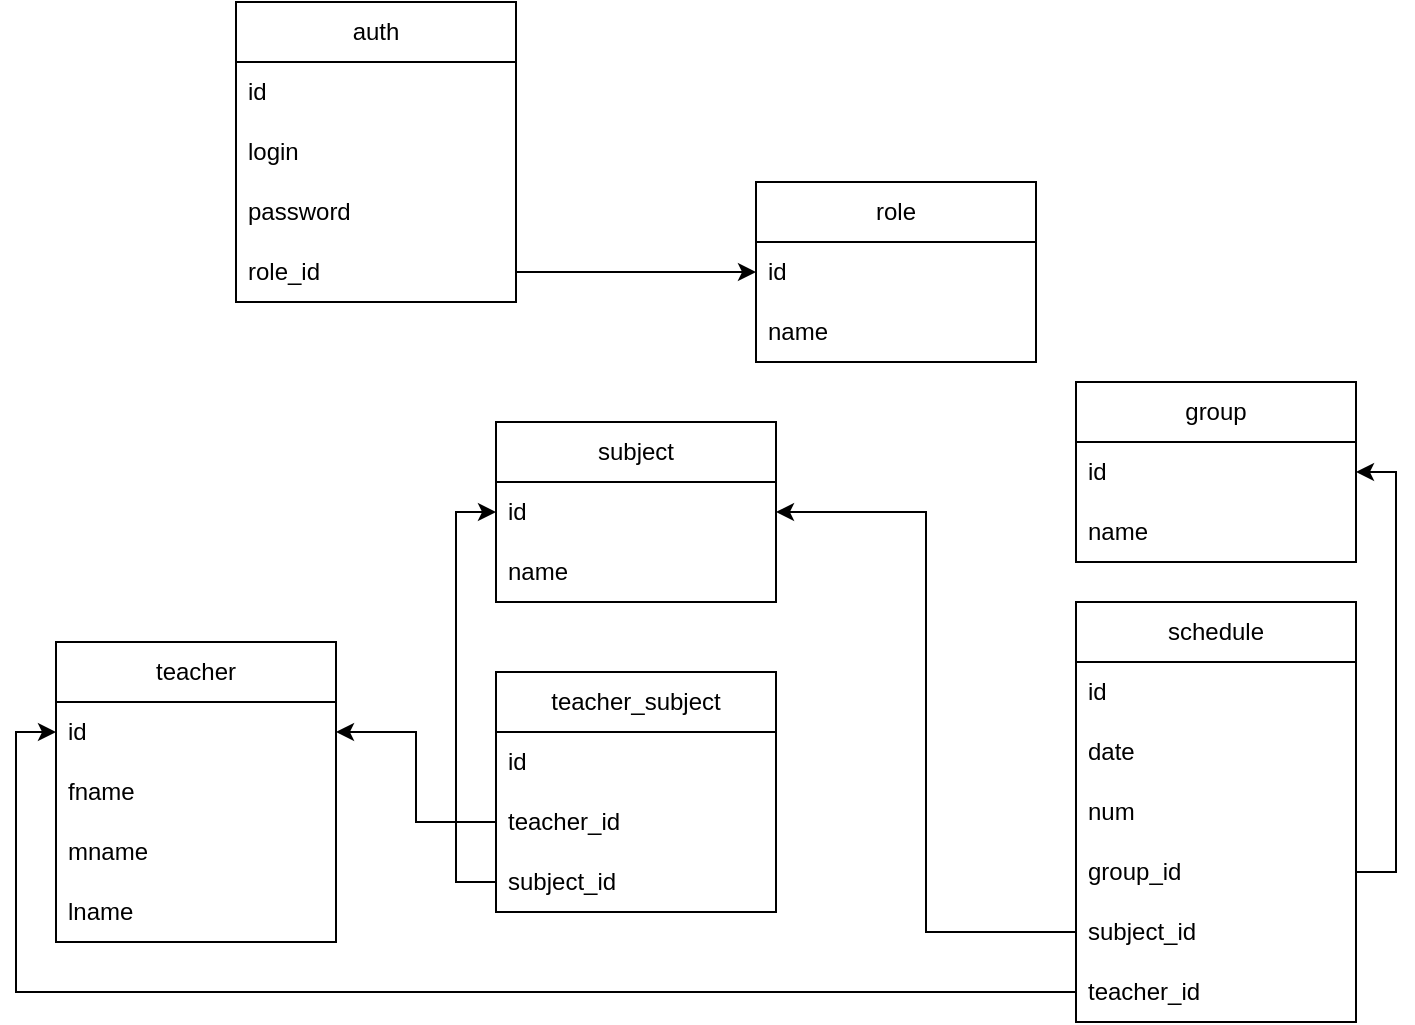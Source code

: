 <mxfile version="22.1.7" type="device">
  <diagram name="Страница — 1" id="FOT8PENmHjy0RpLZGJws">
    <mxGraphModel dx="1621" dy="575" grid="1" gridSize="10" guides="1" tooltips="1" connect="1" arrows="1" fold="1" page="1" pageScale="1" pageWidth="827" pageHeight="1169" math="0" shadow="0">
      <root>
        <mxCell id="0" />
        <mxCell id="1" parent="0" />
        <mxCell id="S8rjCuV7Iz3iiqbD4H1w-1" value="auth" style="swimlane;fontStyle=0;childLayout=stackLayout;horizontal=1;startSize=30;horizontalStack=0;resizeParent=1;resizeParentMax=0;resizeLast=0;collapsible=1;marginBottom=0;whiteSpace=wrap;html=1;" parent="1" vertex="1">
          <mxGeometry x="100" y="60" width="140" height="150" as="geometry" />
        </mxCell>
        <mxCell id="S8rjCuV7Iz3iiqbD4H1w-2" value="id" style="text;strokeColor=none;fillColor=none;align=left;verticalAlign=middle;spacingLeft=4;spacingRight=4;overflow=hidden;points=[[0,0.5],[1,0.5]];portConstraint=eastwest;rotatable=0;whiteSpace=wrap;html=1;" parent="S8rjCuV7Iz3iiqbD4H1w-1" vertex="1">
          <mxGeometry y="30" width="140" height="30" as="geometry" />
        </mxCell>
        <mxCell id="S8rjCuV7Iz3iiqbD4H1w-4" value="login" style="text;strokeColor=none;fillColor=none;align=left;verticalAlign=middle;spacingLeft=4;spacingRight=4;overflow=hidden;points=[[0,0.5],[1,0.5]];portConstraint=eastwest;rotatable=0;whiteSpace=wrap;html=1;" parent="S8rjCuV7Iz3iiqbD4H1w-1" vertex="1">
          <mxGeometry y="60" width="140" height="30" as="geometry" />
        </mxCell>
        <mxCell id="S8rjCuV7Iz3iiqbD4H1w-13" value="password" style="text;strokeColor=none;fillColor=none;align=left;verticalAlign=middle;spacingLeft=4;spacingRight=4;overflow=hidden;points=[[0,0.5],[1,0.5]];portConstraint=eastwest;rotatable=0;whiteSpace=wrap;html=1;" parent="S8rjCuV7Iz3iiqbD4H1w-1" vertex="1">
          <mxGeometry y="90" width="140" height="30" as="geometry" />
        </mxCell>
        <mxCell id="S8rjCuV7Iz3iiqbD4H1w-3" value="role_id" style="text;strokeColor=none;fillColor=none;align=left;verticalAlign=middle;spacingLeft=4;spacingRight=4;overflow=hidden;points=[[0,0.5],[1,0.5]];portConstraint=eastwest;rotatable=0;whiteSpace=wrap;html=1;" parent="S8rjCuV7Iz3iiqbD4H1w-1" vertex="1">
          <mxGeometry y="120" width="140" height="30" as="geometry" />
        </mxCell>
        <mxCell id="S8rjCuV7Iz3iiqbD4H1w-5" value="role" style="swimlane;fontStyle=0;childLayout=stackLayout;horizontal=1;startSize=30;horizontalStack=0;resizeParent=1;resizeParentMax=0;resizeLast=0;collapsible=1;marginBottom=0;whiteSpace=wrap;html=1;" parent="1" vertex="1">
          <mxGeometry x="360" y="150" width="140" height="90" as="geometry" />
        </mxCell>
        <mxCell id="S8rjCuV7Iz3iiqbD4H1w-6" value="id" style="text;strokeColor=none;fillColor=none;align=left;verticalAlign=middle;spacingLeft=4;spacingRight=4;overflow=hidden;points=[[0,0.5],[1,0.5]];portConstraint=eastwest;rotatable=0;whiteSpace=wrap;html=1;" parent="S8rjCuV7Iz3iiqbD4H1w-5" vertex="1">
          <mxGeometry y="30" width="140" height="30" as="geometry" />
        </mxCell>
        <mxCell id="S8rjCuV7Iz3iiqbD4H1w-7" value="name" style="text;strokeColor=none;fillColor=none;align=left;verticalAlign=middle;spacingLeft=4;spacingRight=4;overflow=hidden;points=[[0,0.5],[1,0.5]];portConstraint=eastwest;rotatable=0;whiteSpace=wrap;html=1;" parent="S8rjCuV7Iz3iiqbD4H1w-5" vertex="1">
          <mxGeometry y="60" width="140" height="30" as="geometry" />
        </mxCell>
        <mxCell id="S8rjCuV7Iz3iiqbD4H1w-14" style="edgeStyle=orthogonalEdgeStyle;rounded=0;orthogonalLoop=1;jettySize=auto;html=1;exitX=1;exitY=0.5;exitDx=0;exitDy=0;entryX=0;entryY=0.5;entryDx=0;entryDy=0;" parent="1" source="S8rjCuV7Iz3iiqbD4H1w-3" target="S8rjCuV7Iz3iiqbD4H1w-6" edge="1">
          <mxGeometry relative="1" as="geometry" />
        </mxCell>
        <mxCell id="S8rjCuV7Iz3iiqbD4H1w-15" value="teacher" style="swimlane;fontStyle=0;childLayout=stackLayout;horizontal=1;startSize=30;horizontalStack=0;resizeParent=1;resizeParentMax=0;resizeLast=0;collapsible=1;marginBottom=0;whiteSpace=wrap;html=1;" parent="1" vertex="1">
          <mxGeometry x="10" y="380" width="140" height="150" as="geometry" />
        </mxCell>
        <mxCell id="S8rjCuV7Iz3iiqbD4H1w-16" value="id" style="text;strokeColor=none;fillColor=none;align=left;verticalAlign=middle;spacingLeft=4;spacingRight=4;overflow=hidden;points=[[0,0.5],[1,0.5]];portConstraint=eastwest;rotatable=0;whiteSpace=wrap;html=1;" parent="S8rjCuV7Iz3iiqbD4H1w-15" vertex="1">
          <mxGeometry y="30" width="140" height="30" as="geometry" />
        </mxCell>
        <mxCell id="S8rjCuV7Iz3iiqbD4H1w-17" value="fname" style="text;strokeColor=none;fillColor=none;align=left;verticalAlign=middle;spacingLeft=4;spacingRight=4;overflow=hidden;points=[[0,0.5],[1,0.5]];portConstraint=eastwest;rotatable=0;whiteSpace=wrap;html=1;" parent="S8rjCuV7Iz3iiqbD4H1w-15" vertex="1">
          <mxGeometry y="60" width="140" height="30" as="geometry" />
        </mxCell>
        <mxCell id="S8rjCuV7Iz3iiqbD4H1w-18" value="mname" style="text;strokeColor=none;fillColor=none;align=left;verticalAlign=middle;spacingLeft=4;spacingRight=4;overflow=hidden;points=[[0,0.5],[1,0.5]];portConstraint=eastwest;rotatable=0;whiteSpace=wrap;html=1;" parent="S8rjCuV7Iz3iiqbD4H1w-15" vertex="1">
          <mxGeometry y="90" width="140" height="30" as="geometry" />
        </mxCell>
        <mxCell id="S8rjCuV7Iz3iiqbD4H1w-19" value="lname" style="text;strokeColor=none;fillColor=none;align=left;verticalAlign=middle;spacingLeft=4;spacingRight=4;overflow=hidden;points=[[0,0.5],[1,0.5]];portConstraint=eastwest;rotatable=0;whiteSpace=wrap;html=1;" parent="S8rjCuV7Iz3iiqbD4H1w-15" vertex="1">
          <mxGeometry y="120" width="140" height="30" as="geometry" />
        </mxCell>
        <mxCell id="S8rjCuV7Iz3iiqbD4H1w-22" value="subject" style="swimlane;fontStyle=0;childLayout=stackLayout;horizontal=1;startSize=30;horizontalStack=0;resizeParent=1;resizeParentMax=0;resizeLast=0;collapsible=1;marginBottom=0;whiteSpace=wrap;html=1;" parent="1" vertex="1">
          <mxGeometry x="230" y="270" width="140" height="90" as="geometry" />
        </mxCell>
        <mxCell id="S8rjCuV7Iz3iiqbD4H1w-23" value="id" style="text;strokeColor=none;fillColor=none;align=left;verticalAlign=middle;spacingLeft=4;spacingRight=4;overflow=hidden;points=[[0,0.5],[1,0.5]];portConstraint=eastwest;rotatable=0;whiteSpace=wrap;html=1;" parent="S8rjCuV7Iz3iiqbD4H1w-22" vertex="1">
          <mxGeometry y="30" width="140" height="30" as="geometry" />
        </mxCell>
        <mxCell id="S8rjCuV7Iz3iiqbD4H1w-24" value="name" style="text;strokeColor=none;fillColor=none;align=left;verticalAlign=middle;spacingLeft=4;spacingRight=4;overflow=hidden;points=[[0,0.5],[1,0.5]];portConstraint=eastwest;rotatable=0;whiteSpace=wrap;html=1;" parent="S8rjCuV7Iz3iiqbD4H1w-22" vertex="1">
          <mxGeometry y="60" width="140" height="30" as="geometry" />
        </mxCell>
        <mxCell id="S8rjCuV7Iz3iiqbD4H1w-26" value="group" style="swimlane;fontStyle=0;childLayout=stackLayout;horizontal=1;startSize=30;horizontalStack=0;resizeParent=1;resizeParentMax=0;resizeLast=0;collapsible=1;marginBottom=0;whiteSpace=wrap;html=1;" parent="1" vertex="1">
          <mxGeometry x="520" y="250" width="140" height="90" as="geometry" />
        </mxCell>
        <mxCell id="S8rjCuV7Iz3iiqbD4H1w-27" value="id" style="text;strokeColor=none;fillColor=none;align=left;verticalAlign=middle;spacingLeft=4;spacingRight=4;overflow=hidden;points=[[0,0.5],[1,0.5]];portConstraint=eastwest;rotatable=0;whiteSpace=wrap;html=1;" parent="S8rjCuV7Iz3iiqbD4H1w-26" vertex="1">
          <mxGeometry y="30" width="140" height="30" as="geometry" />
        </mxCell>
        <mxCell id="S8rjCuV7Iz3iiqbD4H1w-28" value="name" style="text;strokeColor=none;fillColor=none;align=left;verticalAlign=middle;spacingLeft=4;spacingRight=4;overflow=hidden;points=[[0,0.5],[1,0.5]];portConstraint=eastwest;rotatable=0;whiteSpace=wrap;html=1;" parent="S8rjCuV7Iz3iiqbD4H1w-26" vertex="1">
          <mxGeometry y="60" width="140" height="30" as="geometry" />
        </mxCell>
        <mxCell id="2Iq4ArLTUvOnZj25QYOy-5" value="schedule" style="swimlane;fontStyle=0;childLayout=stackLayout;horizontal=1;startSize=30;horizontalStack=0;resizeParent=1;resizeParentMax=0;resizeLast=0;collapsible=1;marginBottom=0;whiteSpace=wrap;html=1;" vertex="1" parent="1">
          <mxGeometry x="520" y="360" width="140" height="210" as="geometry" />
        </mxCell>
        <mxCell id="2Iq4ArLTUvOnZj25QYOy-6" value="id" style="text;strokeColor=none;fillColor=none;align=left;verticalAlign=middle;spacingLeft=4;spacingRight=4;overflow=hidden;points=[[0,0.5],[1,0.5]];portConstraint=eastwest;rotatable=0;whiteSpace=wrap;html=1;" vertex="1" parent="2Iq4ArLTUvOnZj25QYOy-5">
          <mxGeometry y="30" width="140" height="30" as="geometry" />
        </mxCell>
        <mxCell id="2Iq4ArLTUvOnZj25QYOy-7" value="date" style="text;strokeColor=none;fillColor=none;align=left;verticalAlign=middle;spacingLeft=4;spacingRight=4;overflow=hidden;points=[[0,0.5],[1,0.5]];portConstraint=eastwest;rotatable=0;whiteSpace=wrap;html=1;" vertex="1" parent="2Iq4ArLTUvOnZj25QYOy-5">
          <mxGeometry y="60" width="140" height="30" as="geometry" />
        </mxCell>
        <mxCell id="2Iq4ArLTUvOnZj25QYOy-10" value="num" style="text;strokeColor=none;fillColor=none;align=left;verticalAlign=middle;spacingLeft=4;spacingRight=4;overflow=hidden;points=[[0,0.5],[1,0.5]];portConstraint=eastwest;rotatable=0;whiteSpace=wrap;html=1;" vertex="1" parent="2Iq4ArLTUvOnZj25QYOy-5">
          <mxGeometry y="90" width="140" height="30" as="geometry" />
        </mxCell>
        <mxCell id="2Iq4ArLTUvOnZj25QYOy-8" value="group_id" style="text;strokeColor=none;fillColor=none;align=left;verticalAlign=middle;spacingLeft=4;spacingRight=4;overflow=hidden;points=[[0,0.5],[1,0.5]];portConstraint=eastwest;rotatable=0;whiteSpace=wrap;html=1;" vertex="1" parent="2Iq4ArLTUvOnZj25QYOy-5">
          <mxGeometry y="120" width="140" height="30" as="geometry" />
        </mxCell>
        <mxCell id="2Iq4ArLTUvOnZj25QYOy-9" value="subject_id" style="text;strokeColor=none;fillColor=none;align=left;verticalAlign=middle;spacingLeft=4;spacingRight=4;overflow=hidden;points=[[0,0.5],[1,0.5]];portConstraint=eastwest;rotatable=0;whiteSpace=wrap;html=1;" vertex="1" parent="2Iq4ArLTUvOnZj25QYOy-5">
          <mxGeometry y="150" width="140" height="30" as="geometry" />
        </mxCell>
        <mxCell id="2Iq4ArLTUvOnZj25QYOy-11" value="teacher_id" style="text;strokeColor=none;fillColor=none;align=left;verticalAlign=middle;spacingLeft=4;spacingRight=4;overflow=hidden;points=[[0,0.5],[1,0.5]];portConstraint=eastwest;rotatable=0;whiteSpace=wrap;html=1;" vertex="1" parent="2Iq4ArLTUvOnZj25QYOy-5">
          <mxGeometry y="180" width="140" height="30" as="geometry" />
        </mxCell>
        <mxCell id="2Iq4ArLTUvOnZj25QYOy-12" value="teacher_subject" style="swimlane;fontStyle=0;childLayout=stackLayout;horizontal=1;startSize=30;horizontalStack=0;resizeParent=1;resizeParentMax=0;resizeLast=0;collapsible=1;marginBottom=0;whiteSpace=wrap;html=1;" vertex="1" parent="1">
          <mxGeometry x="230" y="395" width="140" height="120" as="geometry" />
        </mxCell>
        <mxCell id="2Iq4ArLTUvOnZj25QYOy-13" value="id" style="text;strokeColor=none;fillColor=none;align=left;verticalAlign=middle;spacingLeft=4;spacingRight=4;overflow=hidden;points=[[0,0.5],[1,0.5]];portConstraint=eastwest;rotatable=0;whiteSpace=wrap;html=1;" vertex="1" parent="2Iq4ArLTUvOnZj25QYOy-12">
          <mxGeometry y="30" width="140" height="30" as="geometry" />
        </mxCell>
        <mxCell id="2Iq4ArLTUvOnZj25QYOy-14" value="teacher_id" style="text;strokeColor=none;fillColor=none;align=left;verticalAlign=middle;spacingLeft=4;spacingRight=4;overflow=hidden;points=[[0,0.5],[1,0.5]];portConstraint=eastwest;rotatable=0;whiteSpace=wrap;html=1;" vertex="1" parent="2Iq4ArLTUvOnZj25QYOy-12">
          <mxGeometry y="60" width="140" height="30" as="geometry" />
        </mxCell>
        <mxCell id="2Iq4ArLTUvOnZj25QYOy-15" value="subject_id" style="text;strokeColor=none;fillColor=none;align=left;verticalAlign=middle;spacingLeft=4;spacingRight=4;overflow=hidden;points=[[0,0.5],[1,0.5]];portConstraint=eastwest;rotatable=0;whiteSpace=wrap;html=1;" vertex="1" parent="2Iq4ArLTUvOnZj25QYOy-12">
          <mxGeometry y="90" width="140" height="30" as="geometry" />
        </mxCell>
        <mxCell id="2Iq4ArLTUvOnZj25QYOy-17" style="edgeStyle=orthogonalEdgeStyle;rounded=0;orthogonalLoop=1;jettySize=auto;html=1;exitX=0;exitY=0.5;exitDx=0;exitDy=0;entryX=1;entryY=0.5;entryDx=0;entryDy=0;" edge="1" parent="1" source="2Iq4ArLTUvOnZj25QYOy-14" target="S8rjCuV7Iz3iiqbD4H1w-16">
          <mxGeometry relative="1" as="geometry" />
        </mxCell>
        <mxCell id="2Iq4ArLTUvOnZj25QYOy-18" style="edgeStyle=orthogonalEdgeStyle;rounded=0;orthogonalLoop=1;jettySize=auto;html=1;exitX=1;exitY=0.5;exitDx=0;exitDy=0;entryX=1;entryY=0.5;entryDx=0;entryDy=0;" edge="1" parent="1" source="2Iq4ArLTUvOnZj25QYOy-8" target="S8rjCuV7Iz3iiqbD4H1w-27">
          <mxGeometry relative="1" as="geometry" />
        </mxCell>
        <mxCell id="2Iq4ArLTUvOnZj25QYOy-19" style="edgeStyle=orthogonalEdgeStyle;rounded=0;orthogonalLoop=1;jettySize=auto;html=1;exitX=0;exitY=0.5;exitDx=0;exitDy=0;entryX=1;entryY=0.5;entryDx=0;entryDy=0;" edge="1" parent="1" source="2Iq4ArLTUvOnZj25QYOy-9" target="S8rjCuV7Iz3iiqbD4H1w-23">
          <mxGeometry relative="1" as="geometry" />
        </mxCell>
        <mxCell id="2Iq4ArLTUvOnZj25QYOy-20" style="edgeStyle=orthogonalEdgeStyle;rounded=0;orthogonalLoop=1;jettySize=auto;html=1;exitX=0;exitY=0.5;exitDx=0;exitDy=0;entryX=0;entryY=0.5;entryDx=0;entryDy=0;" edge="1" parent="1" source="2Iq4ArLTUvOnZj25QYOy-11" target="S8rjCuV7Iz3iiqbD4H1w-16">
          <mxGeometry relative="1" as="geometry" />
        </mxCell>
        <mxCell id="2Iq4ArLTUvOnZj25QYOy-21" style="edgeStyle=orthogonalEdgeStyle;rounded=0;orthogonalLoop=1;jettySize=auto;html=1;exitX=0;exitY=0.5;exitDx=0;exitDy=0;entryX=0;entryY=0.5;entryDx=0;entryDy=0;" edge="1" parent="1" source="2Iq4ArLTUvOnZj25QYOy-15" target="S8rjCuV7Iz3iiqbD4H1w-23">
          <mxGeometry relative="1" as="geometry" />
        </mxCell>
      </root>
    </mxGraphModel>
  </diagram>
</mxfile>
